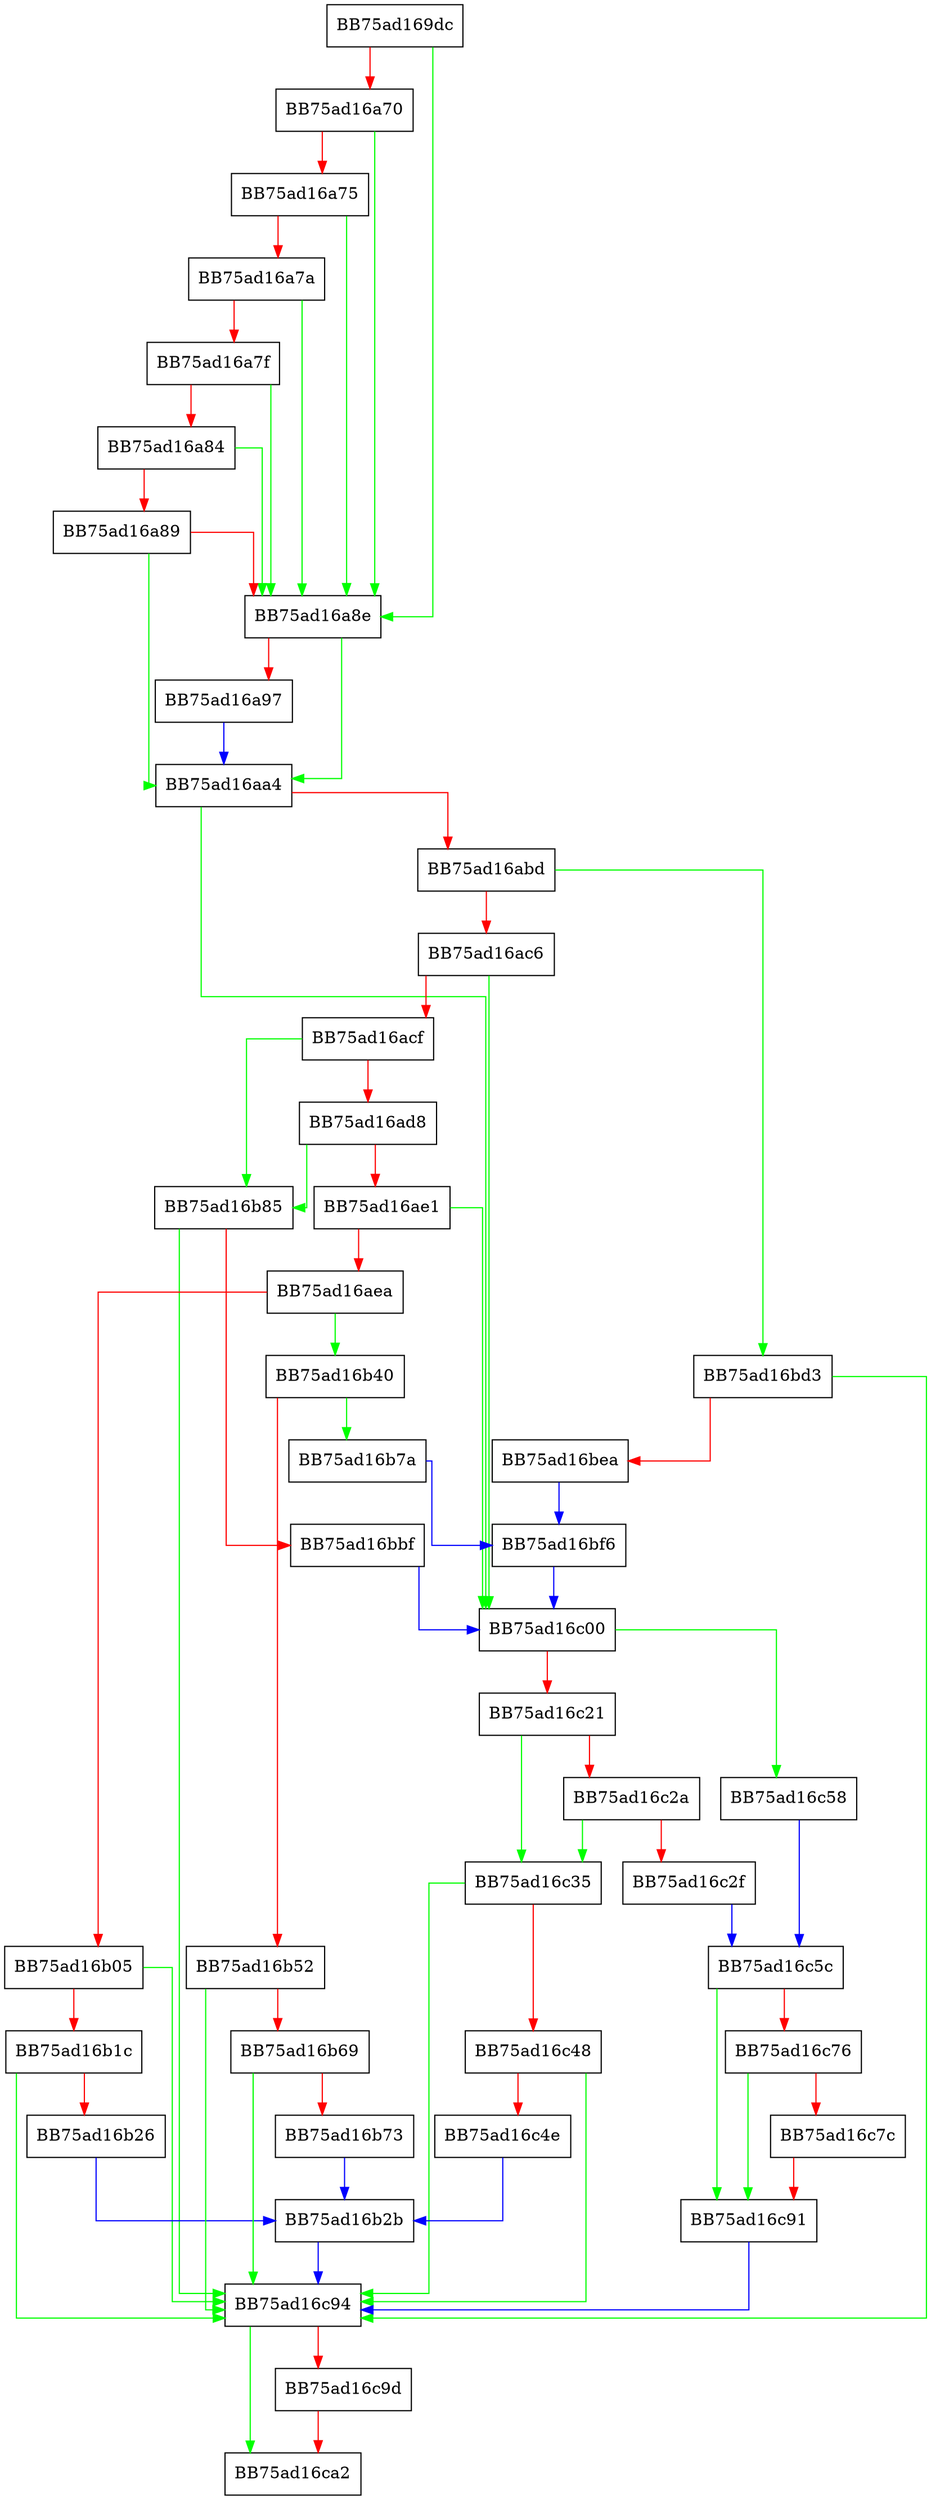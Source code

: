 digraph Decompress {
  node [shape="box"];
  graph [splines=ortho];
  BB75ad169dc -> BB75ad16a8e [color="green"];
  BB75ad169dc -> BB75ad16a70 [color="red"];
  BB75ad16a70 -> BB75ad16a8e [color="green"];
  BB75ad16a70 -> BB75ad16a75 [color="red"];
  BB75ad16a75 -> BB75ad16a8e [color="green"];
  BB75ad16a75 -> BB75ad16a7a [color="red"];
  BB75ad16a7a -> BB75ad16a8e [color="green"];
  BB75ad16a7a -> BB75ad16a7f [color="red"];
  BB75ad16a7f -> BB75ad16a8e [color="green"];
  BB75ad16a7f -> BB75ad16a84 [color="red"];
  BB75ad16a84 -> BB75ad16a8e [color="green"];
  BB75ad16a84 -> BB75ad16a89 [color="red"];
  BB75ad16a89 -> BB75ad16aa4 [color="green"];
  BB75ad16a89 -> BB75ad16a8e [color="red"];
  BB75ad16a8e -> BB75ad16aa4 [color="green"];
  BB75ad16a8e -> BB75ad16a97 [color="red"];
  BB75ad16a97 -> BB75ad16aa4 [color="blue"];
  BB75ad16aa4 -> BB75ad16c00 [color="green"];
  BB75ad16aa4 -> BB75ad16abd [color="red"];
  BB75ad16abd -> BB75ad16bd3 [color="green"];
  BB75ad16abd -> BB75ad16ac6 [color="red"];
  BB75ad16ac6 -> BB75ad16c00 [color="green"];
  BB75ad16ac6 -> BB75ad16acf [color="red"];
  BB75ad16acf -> BB75ad16b85 [color="green"];
  BB75ad16acf -> BB75ad16ad8 [color="red"];
  BB75ad16ad8 -> BB75ad16b85 [color="green"];
  BB75ad16ad8 -> BB75ad16ae1 [color="red"];
  BB75ad16ae1 -> BB75ad16c00 [color="green"];
  BB75ad16ae1 -> BB75ad16aea [color="red"];
  BB75ad16aea -> BB75ad16b40 [color="green"];
  BB75ad16aea -> BB75ad16b05 [color="red"];
  BB75ad16b05 -> BB75ad16c94 [color="green"];
  BB75ad16b05 -> BB75ad16b1c [color="red"];
  BB75ad16b1c -> BB75ad16c94 [color="green"];
  BB75ad16b1c -> BB75ad16b26 [color="red"];
  BB75ad16b26 -> BB75ad16b2b [color="blue"];
  BB75ad16b2b -> BB75ad16c94 [color="blue"];
  BB75ad16b40 -> BB75ad16b7a [color="green"];
  BB75ad16b40 -> BB75ad16b52 [color="red"];
  BB75ad16b52 -> BB75ad16c94 [color="green"];
  BB75ad16b52 -> BB75ad16b69 [color="red"];
  BB75ad16b69 -> BB75ad16c94 [color="green"];
  BB75ad16b69 -> BB75ad16b73 [color="red"];
  BB75ad16b73 -> BB75ad16b2b [color="blue"];
  BB75ad16b7a -> BB75ad16bf6 [color="blue"];
  BB75ad16b85 -> BB75ad16c94 [color="green"];
  BB75ad16b85 -> BB75ad16bbf [color="red"];
  BB75ad16bbf -> BB75ad16c00 [color="blue"];
  BB75ad16bd3 -> BB75ad16c94 [color="green"];
  BB75ad16bd3 -> BB75ad16bea [color="red"];
  BB75ad16bea -> BB75ad16bf6 [color="blue"];
  BB75ad16bf6 -> BB75ad16c00 [color="blue"];
  BB75ad16c00 -> BB75ad16c58 [color="green"];
  BB75ad16c00 -> BB75ad16c21 [color="red"];
  BB75ad16c21 -> BB75ad16c35 [color="green"];
  BB75ad16c21 -> BB75ad16c2a [color="red"];
  BB75ad16c2a -> BB75ad16c35 [color="green"];
  BB75ad16c2a -> BB75ad16c2f [color="red"];
  BB75ad16c2f -> BB75ad16c5c [color="blue"];
  BB75ad16c35 -> BB75ad16c94 [color="green"];
  BB75ad16c35 -> BB75ad16c48 [color="red"];
  BB75ad16c48 -> BB75ad16c94 [color="green"];
  BB75ad16c48 -> BB75ad16c4e [color="red"];
  BB75ad16c4e -> BB75ad16b2b [color="blue"];
  BB75ad16c58 -> BB75ad16c5c [color="blue"];
  BB75ad16c5c -> BB75ad16c91 [color="green"];
  BB75ad16c5c -> BB75ad16c76 [color="red"];
  BB75ad16c76 -> BB75ad16c91 [color="green"];
  BB75ad16c76 -> BB75ad16c7c [color="red"];
  BB75ad16c7c -> BB75ad16c91 [color="red"];
  BB75ad16c91 -> BB75ad16c94 [color="blue"];
  BB75ad16c94 -> BB75ad16ca2 [color="green"];
  BB75ad16c94 -> BB75ad16c9d [color="red"];
  BB75ad16c9d -> BB75ad16ca2 [color="red"];
}
